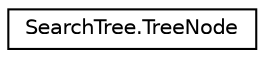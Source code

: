 digraph "Graphical Class Hierarchy"
{
  edge [fontname="Helvetica",fontsize="10",labelfontname="Helvetica",labelfontsize="10"];
  node [fontname="Helvetica",fontsize="10",shape=record];
  rankdir="LR";
  Node1 [label="SearchTree.TreeNode",height=0.2,width=0.4,color="black", fillcolor="white", style="filled",URL="$class_search_tree_1_1_tree_node.html"];
}
